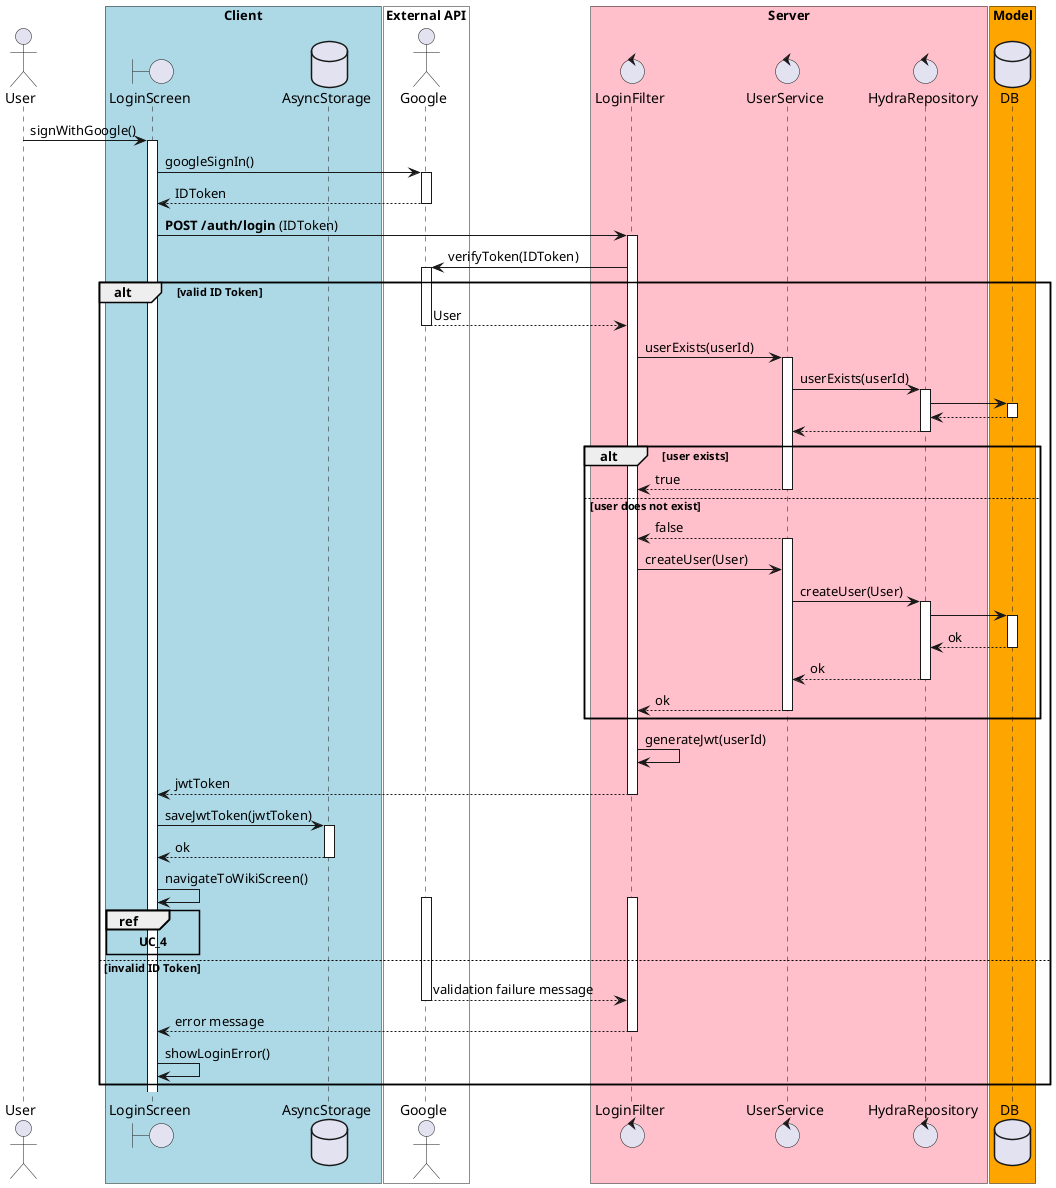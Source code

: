 @startuml
actor User
actor Google
database AsyncStorage
boundary LoginScreen
control LoginFilter
control UserService
control HydraRepository
database DB

User -> LoginScreen : signWithGoogle()
activate LoginScreen
LoginScreen -> Google : googleSignIn()

activate Google
Google --> LoginScreen: IDToken
deactivate Google
LoginScreen -> LoginFilter: **POST /auth/login** (IDToken)
activate LoginFilter
LoginFilter -> Google: verifyToken(IDToken)


alt valid ID Token 
activate Google
Google --> LoginFilter : User
deactivate Google
LoginFilter -> UserService : userExists(userId)
activate UserService
UserService -> HydraRepository : userExists(userId)
activate HydraRepository
HydraRepository -> DB 
activate DB
DB --> HydraRepository
deactivate DB
HydraRepository --> UserService
deactivate HydraRepository

alt user exists
UserService --> LoginFilter : true
deactivate UserService

else user does not exist

UserService --> LoginFilter : false
activate UserService

LoginFilter -> UserService : createUser(User)
UserService -> HydraRepository : createUser(User)
activate HydraRepository
HydraRepository -> DB
activate DB
DB --> HydraRepository : ok
deactivate DB
HydraRepository --> UserService : ok
deactivate HydraRepository
UserService --> LoginFilter : ok
deactivate UserService
end

LoginFilter -> LoginFilter: generateJwt(userId)
LoginFilter --> LoginScreen : jwtToken
deactivate LoginFilter
collections AsyncStorage
LoginScreen -> AsyncStorage: saveJwtToken(jwtToken)
activate AsyncStorage
AsyncStorage --> LoginScreen : ok
deactivate AsyncStorage
LoginScreen -> LoginScreen : navigateToWikiScreen()

ref over LoginScreen : **UC_4** 


else invalid ID Token 
activate Google
activate LoginFilter
Google --> LoginFilter : validation failure message
deactivate Google
LoginFilter --> LoginScreen : error message
deactivate LoginFilter
LoginScreen -> LoginScreen : showLoginError()
end

box "Client" #LightBlue
   participant LoginScreen
   participant AsyncStorage
end box

box "External API" #White
   participant Google
end box

box "Server" #Pink
   participant LoginFilter
   participant UserService
   participant HydraRepository
end box

box "Model" #Orange
   participant DB
end box

@enduml